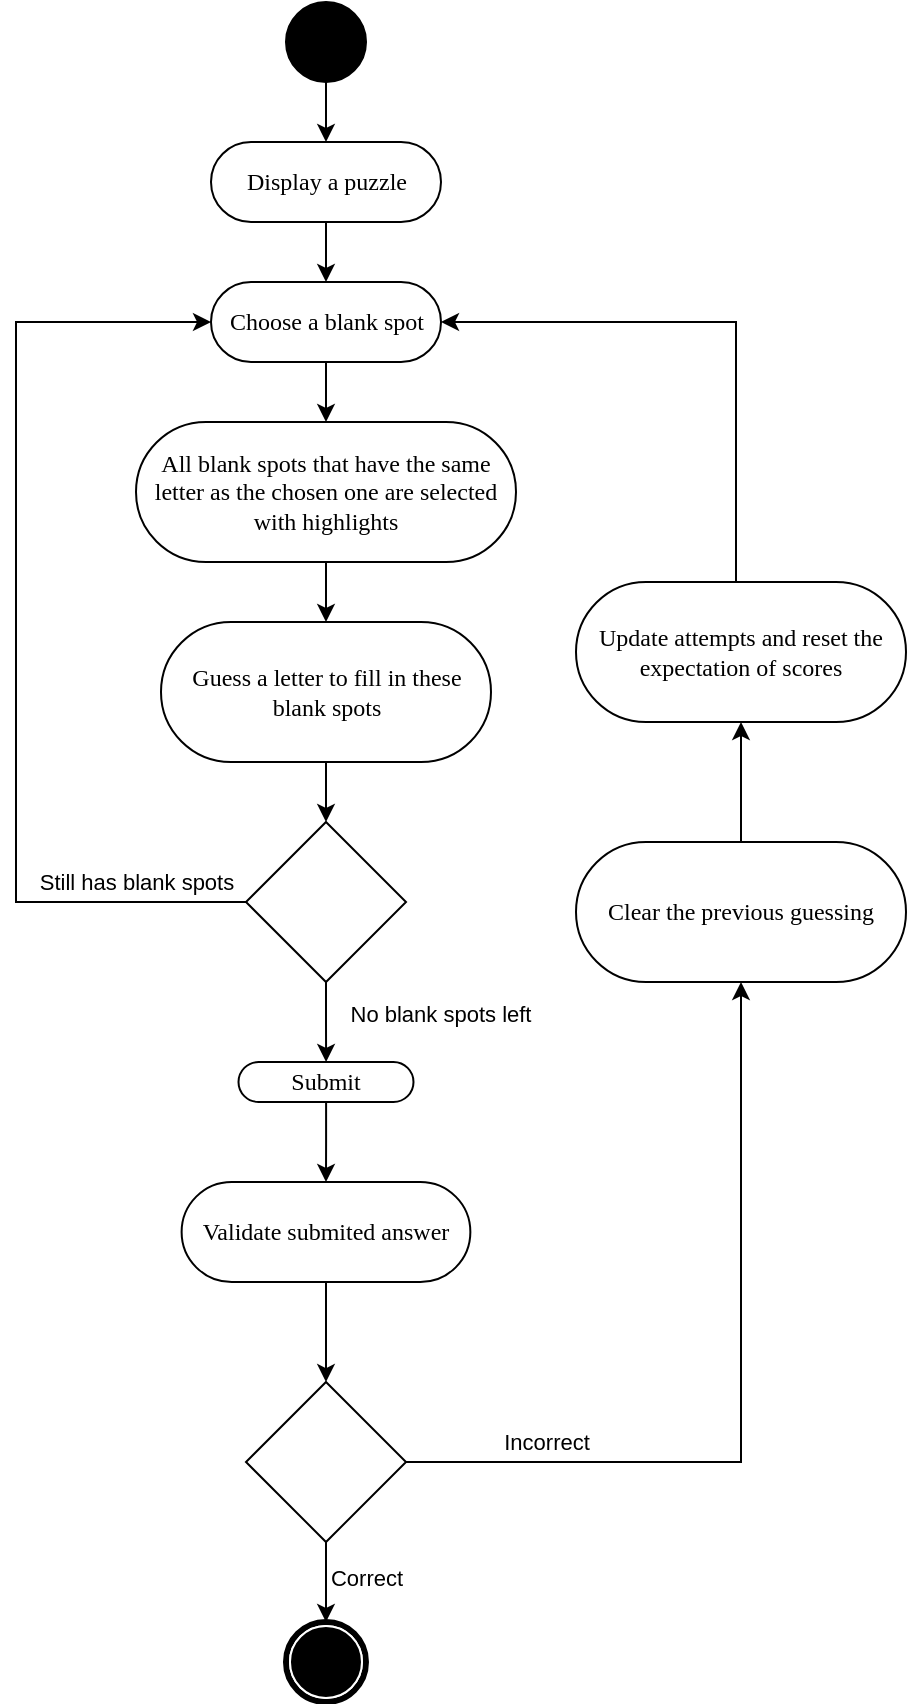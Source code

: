 <mxfile version="23.1.2" type="github">
  <diagram name="Page-1" id="0783ab3e-0a74-02c8-0abd-f7b4e66b4bec">
    <mxGraphModel dx="830" dy="2934" grid="1" gridSize="10" guides="1" tooltips="1" connect="1" arrows="1" fold="1" page="1" pageScale="1" pageWidth="291" pageHeight="413" background="none" math="0" shadow="0">
      <root>
        <mxCell id="0" />
        <mxCell id="1" parent="0" />
        <mxCell id="_0BTxhpO1Rx_sMPbXlcL-7" value="" style="edgeStyle=orthogonalEdgeStyle;rounded=0;orthogonalLoop=1;jettySize=auto;html=1;" parent="1" source="_0BTxhpO1Rx_sMPbXlcL-1" target="_0BTxhpO1Rx_sMPbXlcL-6" edge="1">
          <mxGeometry relative="1" as="geometry" />
        </mxCell>
        <mxCell id="_0BTxhpO1Rx_sMPbXlcL-1" value="Choose a blank spot" style="rounded=1;whiteSpace=wrap;html=1;shadow=0;comic=0;labelBackgroundColor=none;strokeWidth=1;fontFamily=Verdana;fontSize=12;align=center;arcSize=50;" parent="1" vertex="1">
          <mxGeometry x="117.5" y="-2320" width="115" height="40" as="geometry" />
        </mxCell>
        <mxCell id="_0BTxhpO1Rx_sMPbXlcL-3" value="" style="edgeStyle=orthogonalEdgeStyle;rounded=0;orthogonalLoop=1;jettySize=auto;html=1;entryX=0.5;entryY=0;entryDx=0;entryDy=0;" parent="1" source="_0BTxhpO1Rx_sMPbXlcL-2" target="_0BTxhpO1Rx_sMPbXlcL-102" edge="1">
          <mxGeometry relative="1" as="geometry">
            <mxPoint x="175" y="-2390" as="targetPoint" />
          </mxGeometry>
        </mxCell>
        <mxCell id="_0BTxhpO1Rx_sMPbXlcL-2" value="" style="ellipse;whiteSpace=wrap;html=1;rounded=0;shadow=0;comic=0;labelBackgroundColor=none;strokeWidth=1;fillColor=#000000;fontFamily=Verdana;fontSize=12;align=center;" parent="1" vertex="1">
          <mxGeometry x="155" y="-2460" width="40" height="40" as="geometry" />
        </mxCell>
        <mxCell id="_0BTxhpO1Rx_sMPbXlcL-13" value="" style="edgeStyle=orthogonalEdgeStyle;rounded=0;orthogonalLoop=1;jettySize=auto;html=1;" parent="1" source="_0BTxhpO1Rx_sMPbXlcL-6" target="_0BTxhpO1Rx_sMPbXlcL-12" edge="1">
          <mxGeometry relative="1" as="geometry" />
        </mxCell>
        <mxCell id="_0BTxhpO1Rx_sMPbXlcL-6" value="All blank spots that have the same letter as the chosen one are selected with highlights" style="rounded=1;whiteSpace=wrap;html=1;shadow=0;comic=0;labelBackgroundColor=none;strokeWidth=1;fontFamily=Verdana;fontSize=12;align=center;arcSize=50;" parent="1" vertex="1">
          <mxGeometry x="80" y="-2250" width="190" height="70" as="geometry" />
        </mxCell>
        <mxCell id="_0BTxhpO1Rx_sMPbXlcL-15" value="" style="edgeStyle=orthogonalEdgeStyle;rounded=0;orthogonalLoop=1;jettySize=auto;html=1;entryX=0.5;entryY=0;entryDx=0;entryDy=0;" parent="1" source="_0BTxhpO1Rx_sMPbXlcL-12" target="_0BTxhpO1Rx_sMPbXlcL-16" edge="1">
          <mxGeometry relative="1" as="geometry">
            <mxPoint x="175" y="-2020" as="targetPoint" />
          </mxGeometry>
        </mxCell>
        <mxCell id="_0BTxhpO1Rx_sMPbXlcL-12" value="Guess a letter to fill in these blank spots" style="whiteSpace=wrap;html=1;fontFamily=Verdana;rounded=1;shadow=0;comic=0;labelBackgroundColor=none;strokeWidth=1;arcSize=50;" parent="1" vertex="1">
          <mxGeometry x="92.5" y="-2150" width="165" height="70" as="geometry" />
        </mxCell>
        <mxCell id="_0BTxhpO1Rx_sMPbXlcL-21" value="" style="edgeStyle=orthogonalEdgeStyle;rounded=0;orthogonalLoop=1;jettySize=auto;html=1;entryX=0;entryY=0.5;entryDx=0;entryDy=0;exitX=0;exitY=0.5;exitDx=0;exitDy=0;" parent="1" source="_0BTxhpO1Rx_sMPbXlcL-16" target="_0BTxhpO1Rx_sMPbXlcL-1" edge="1">
          <mxGeometry relative="1" as="geometry">
            <mxPoint x="-10" y="-2200" as="targetPoint" />
            <Array as="points">
              <mxPoint x="20" y="-2010" />
              <mxPoint x="20" y="-2300" />
            </Array>
          </mxGeometry>
        </mxCell>
        <mxCell id="_0BTxhpO1Rx_sMPbXlcL-28" value="Still has blank spots" style="edgeLabel;html=1;align=center;verticalAlign=middle;resizable=0;points=[];" parent="_0BTxhpO1Rx_sMPbXlcL-21" vertex="1" connectable="0">
          <mxGeometry x="-0.613" y="1" relative="1" as="geometry">
            <mxPoint x="42" y="-11" as="offset" />
          </mxGeometry>
        </mxCell>
        <mxCell id="_0BTxhpO1Rx_sMPbXlcL-24" value="" style="edgeStyle=orthogonalEdgeStyle;rounded=0;orthogonalLoop=1;jettySize=auto;html=1;" parent="1" source="_0BTxhpO1Rx_sMPbXlcL-16" target="_0BTxhpO1Rx_sMPbXlcL-22" edge="1">
          <mxGeometry relative="1" as="geometry" />
        </mxCell>
        <mxCell id="_0BTxhpO1Rx_sMPbXlcL-30" value="No blank spots left" style="edgeLabel;html=1;align=center;verticalAlign=middle;resizable=0;points=[];" parent="_0BTxhpO1Rx_sMPbXlcL-24" vertex="1" connectable="0">
          <mxGeometry x="0.022" y="2" relative="1" as="geometry">
            <mxPoint x="55" y="-5" as="offset" />
          </mxGeometry>
        </mxCell>
        <mxCell id="_0BTxhpO1Rx_sMPbXlcL-16" value="" style="rhombus;whiteSpace=wrap;html=1;" parent="1" vertex="1">
          <mxGeometry x="135" y="-2050" width="80" height="80" as="geometry" />
        </mxCell>
        <mxCell id="dJHI73f161QhrkyxbcrX-4" value="" style="edgeStyle=orthogonalEdgeStyle;rounded=0;orthogonalLoop=1;jettySize=auto;html=1;" parent="1" source="_0BTxhpO1Rx_sMPbXlcL-22" target="dJHI73f161QhrkyxbcrX-2" edge="1">
          <mxGeometry relative="1" as="geometry" />
        </mxCell>
        <mxCell id="_0BTxhpO1Rx_sMPbXlcL-22" value="Submit" style="whiteSpace=wrap;html=1;fontFamily=Verdana;rounded=1;shadow=0;comic=0;labelBackgroundColor=none;strokeWidth=1;arcSize=50;" parent="1" vertex="1">
          <mxGeometry x="131.25" y="-1930" width="87.5" height="20" as="geometry" />
        </mxCell>
        <mxCell id="_0BTxhpO1Rx_sMPbXlcL-34" value="" style="edgeStyle=orthogonalEdgeStyle;rounded=0;orthogonalLoop=1;jettySize=auto;html=1;" parent="1" source="_0BTxhpO1Rx_sMPbXlcL-31" target="_0BTxhpO1Rx_sMPbXlcL-33" edge="1">
          <mxGeometry relative="1" as="geometry" />
        </mxCell>
        <mxCell id="_0BTxhpO1Rx_sMPbXlcL-37" value="Incorrect" style="edgeLabel;html=1;align=center;verticalAlign=middle;resizable=0;points=[];" parent="_0BTxhpO1Rx_sMPbXlcL-34" vertex="1" connectable="0">
          <mxGeometry x="-0.555" relative="1" as="geometry">
            <mxPoint x="-21" y="-10" as="offset" />
          </mxGeometry>
        </mxCell>
        <mxCell id="_0BTxhpO1Rx_sMPbXlcL-99" value="" style="edgeStyle=orthogonalEdgeStyle;rounded=0;orthogonalLoop=1;jettySize=auto;html=1;entryX=0.5;entryY=0;entryDx=0;entryDy=0;" parent="1" source="_0BTxhpO1Rx_sMPbXlcL-31" target="_0BTxhpO1Rx_sMPbXlcL-98" edge="1">
          <mxGeometry relative="1" as="geometry">
            <mxPoint x="175" y="-1650" as="targetPoint" />
          </mxGeometry>
        </mxCell>
        <mxCell id="_0BTxhpO1Rx_sMPbXlcL-100" value="Correct" style="edgeLabel;html=1;align=center;verticalAlign=middle;resizable=0;points=[];" parent="_0BTxhpO1Rx_sMPbXlcL-99" vertex="1" connectable="0">
          <mxGeometry x="-0.133" relative="1" as="geometry">
            <mxPoint x="20" as="offset" />
          </mxGeometry>
        </mxCell>
        <mxCell id="_0BTxhpO1Rx_sMPbXlcL-31" value="" style="rhombus;whiteSpace=wrap;html=1;" parent="1" vertex="1">
          <mxGeometry x="135" y="-1770" width="80" height="80" as="geometry" />
        </mxCell>
        <mxCell id="0UvQHoil1g2fW7lSdGht-2" value="" style="edgeStyle=orthogonalEdgeStyle;rounded=0;orthogonalLoop=1;jettySize=auto;html=1;" parent="1" source="_0BTxhpO1Rx_sMPbXlcL-33" target="0UvQHoil1g2fW7lSdGht-1" edge="1">
          <mxGeometry relative="1" as="geometry" />
        </mxCell>
        <mxCell id="_0BTxhpO1Rx_sMPbXlcL-33" value="Clear the previous guessing" style="whiteSpace=wrap;html=1;fontFamily=Verdana;rounded=1;shadow=0;comic=0;labelBackgroundColor=none;strokeWidth=1;arcSize=50;" parent="1" vertex="1">
          <mxGeometry x="300" y="-2040" width="165" height="70" as="geometry" />
        </mxCell>
        <mxCell id="_0BTxhpO1Rx_sMPbXlcL-98" value="" style="shape=mxgraph.bpmn.shape;html=1;verticalLabelPosition=bottom;labelBackgroundColor=#ffffff;verticalAlign=top;perimeter=ellipsePerimeter;outline=end;symbol=terminate;rounded=0;shadow=0;comic=0;strokeWidth=1;fontFamily=Verdana;fontSize=12;align=center;" parent="1" vertex="1">
          <mxGeometry x="154.99" y="-1650" width="40" height="40" as="geometry" />
        </mxCell>
        <mxCell id="_0BTxhpO1Rx_sMPbXlcL-103" value="" style="edgeStyle=orthogonalEdgeStyle;rounded=0;orthogonalLoop=1;jettySize=auto;html=1;" parent="1" source="_0BTxhpO1Rx_sMPbXlcL-102" target="_0BTxhpO1Rx_sMPbXlcL-1" edge="1">
          <mxGeometry relative="1" as="geometry" />
        </mxCell>
        <mxCell id="_0BTxhpO1Rx_sMPbXlcL-102" value="Display a puzzle" style="rounded=1;whiteSpace=wrap;html=1;shadow=0;comic=0;labelBackgroundColor=none;strokeWidth=1;fontFamily=Verdana;fontSize=12;align=center;arcSize=50;" parent="1" vertex="1">
          <mxGeometry x="117.5" y="-2390" width="115" height="40" as="geometry" />
        </mxCell>
        <mxCell id="0UvQHoil1g2fW7lSdGht-4" value="" style="edgeStyle=orthogonalEdgeStyle;rounded=0;orthogonalLoop=1;jettySize=auto;html=1;entryX=1;entryY=0.5;entryDx=0;entryDy=0;" parent="1" source="0UvQHoil1g2fW7lSdGht-1" target="_0BTxhpO1Rx_sMPbXlcL-1" edge="1">
          <mxGeometry relative="1" as="geometry">
            <mxPoint x="390" y="-2250" as="targetPoint" />
            <Array as="points">
              <mxPoint x="380" y="-2300" />
            </Array>
          </mxGeometry>
        </mxCell>
        <mxCell id="0UvQHoil1g2fW7lSdGht-1" value="Update attempts and reset the expectation of scores" style="whiteSpace=wrap;html=1;fontFamily=Verdana;rounded=1;shadow=0;comic=0;labelBackgroundColor=none;strokeWidth=1;arcSize=50;" parent="1" vertex="1">
          <mxGeometry x="300" y="-2170" width="165" height="70" as="geometry" />
        </mxCell>
        <mxCell id="dJHI73f161QhrkyxbcrX-5" value="" style="edgeStyle=orthogonalEdgeStyle;rounded=0;orthogonalLoop=1;jettySize=auto;html=1;" parent="1" source="dJHI73f161QhrkyxbcrX-2" target="_0BTxhpO1Rx_sMPbXlcL-31" edge="1">
          <mxGeometry relative="1" as="geometry" />
        </mxCell>
        <mxCell id="dJHI73f161QhrkyxbcrX-2" value="Validate submited answer" style="whiteSpace=wrap;html=1;fontFamily=Verdana;rounded=1;shadow=0;comic=0;labelBackgroundColor=none;strokeWidth=1;arcSize=50;" parent="1" vertex="1">
          <mxGeometry x="102.81" y="-1870" width="144.37" height="50" as="geometry" />
        </mxCell>
      </root>
    </mxGraphModel>
  </diagram>
</mxfile>
